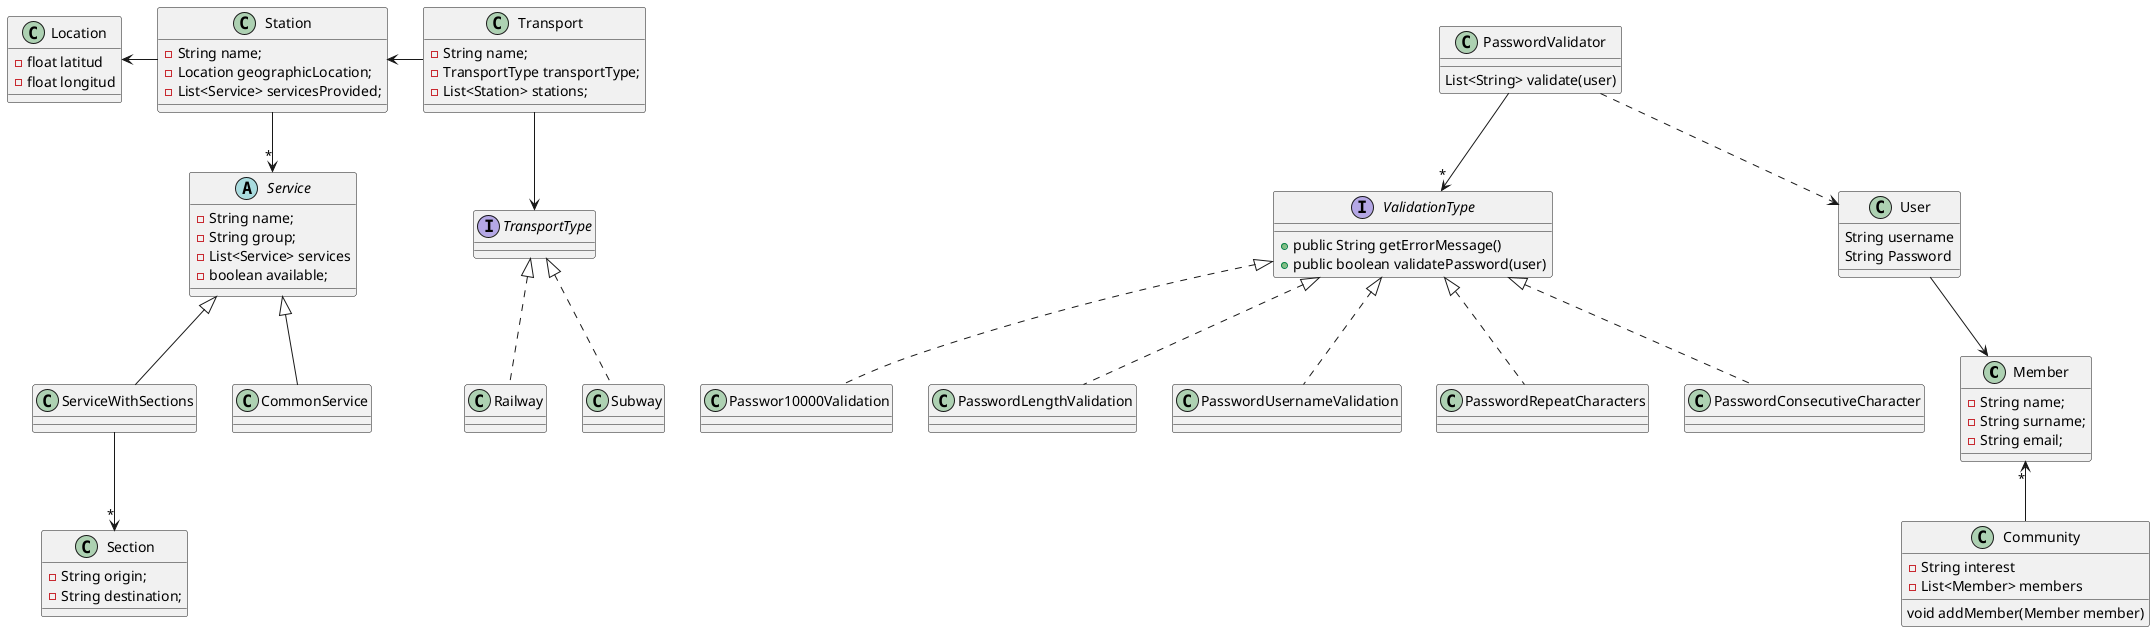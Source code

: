 @startuml

Member "*"<-- Community
ServiceWithSections -->"*" Section
PasswordValidator -->"*" ValidationType
User --> Member
PasswordValidator ..> User
Location <-r- Station
Transport --> TransportType
Transport -l-> Station
Station -d->"*" Service

class Member {
  -String name;
  -String surname;
  -String email;
}

class Community {
 - String interest
 - List<Member> members

 void addMember(Member member)
}


abstract class Service {
  - String name;
  - String group;
  - List<Service> services
  - boolean available;
}

class CommonService extends Service{
}

class ServiceWithSections extends Service {
}

class Section {
- String origin;
- String destination;
}



class Railway implements TransportType{
}

class Station{
- String name;
- Location geographicLocation;
- List<Service> servicesProvided;
}

class Subway implements TransportType{
}

class Transport{
- String name;
- TransportType transportType;
- List<Station> stations;
}

interface TransportType {

}

class Location{
  - float latitud
  - float longitud
}
class PasswordValidator {
List<String> validate(user)
}

interface ValidationType{
+public String getErrorMessage()
+public boolean validatePassword(user)
}

class Passwor10000Validation implements ValidationType {
}

class PasswordLengthValidation implements ValidationType {
}

class PasswordUsernameValidation implements ValidationType {
}

class PasswordRepeatCharacters implements ValidationType {
}
class PasswordConsecutiveCharacter implements ValidationType {
}

class User {
String username
String Password
}

@enduml